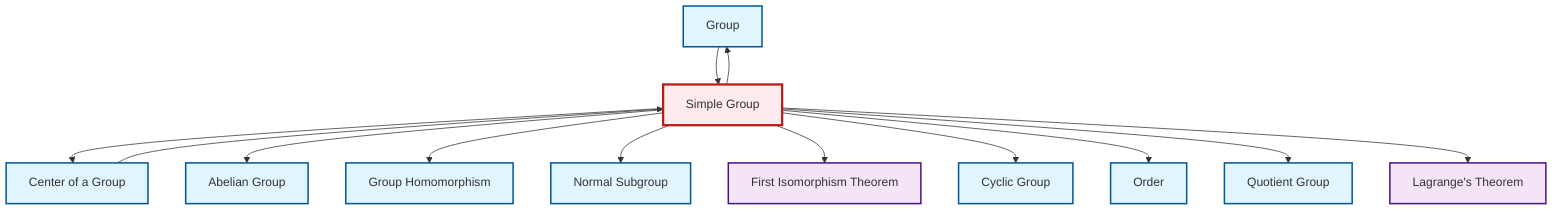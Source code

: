 graph TD
    classDef definition fill:#e1f5fe,stroke:#01579b,stroke-width:2px
    classDef theorem fill:#f3e5f5,stroke:#4a148c,stroke-width:2px
    classDef axiom fill:#fff3e0,stroke:#e65100,stroke-width:2px
    classDef example fill:#e8f5e9,stroke:#1b5e20,stroke-width:2px
    classDef current fill:#ffebee,stroke:#b71c1c,stroke-width:3px
    thm-lagrange["Lagrange's Theorem"]:::theorem
    def-group["Group"]:::definition
    def-homomorphism["Group Homomorphism"]:::definition
    def-abelian-group["Abelian Group"]:::definition
    def-center-of-group["Center of a Group"]:::definition
    def-quotient-group["Quotient Group"]:::definition
    thm-first-isomorphism["First Isomorphism Theorem"]:::theorem
    def-simple-group["Simple Group"]:::definition
    def-normal-subgroup["Normal Subgroup"]:::definition
    def-cyclic-group["Cyclic Group"]:::definition
    def-order["Order"]:::definition
    def-simple-group --> def-center-of-group
    def-group --> def-simple-group
    def-simple-group --> def-abelian-group
    def-simple-group --> def-homomorphism
    def-simple-group --> def-normal-subgroup
    def-simple-group --> thm-first-isomorphism
    def-simple-group --> def-cyclic-group
    def-simple-group --> def-order
    def-simple-group --> def-quotient-group
    def-simple-group --> def-group
    def-simple-group --> thm-lagrange
    def-center-of-group --> def-simple-group
    class def-simple-group current